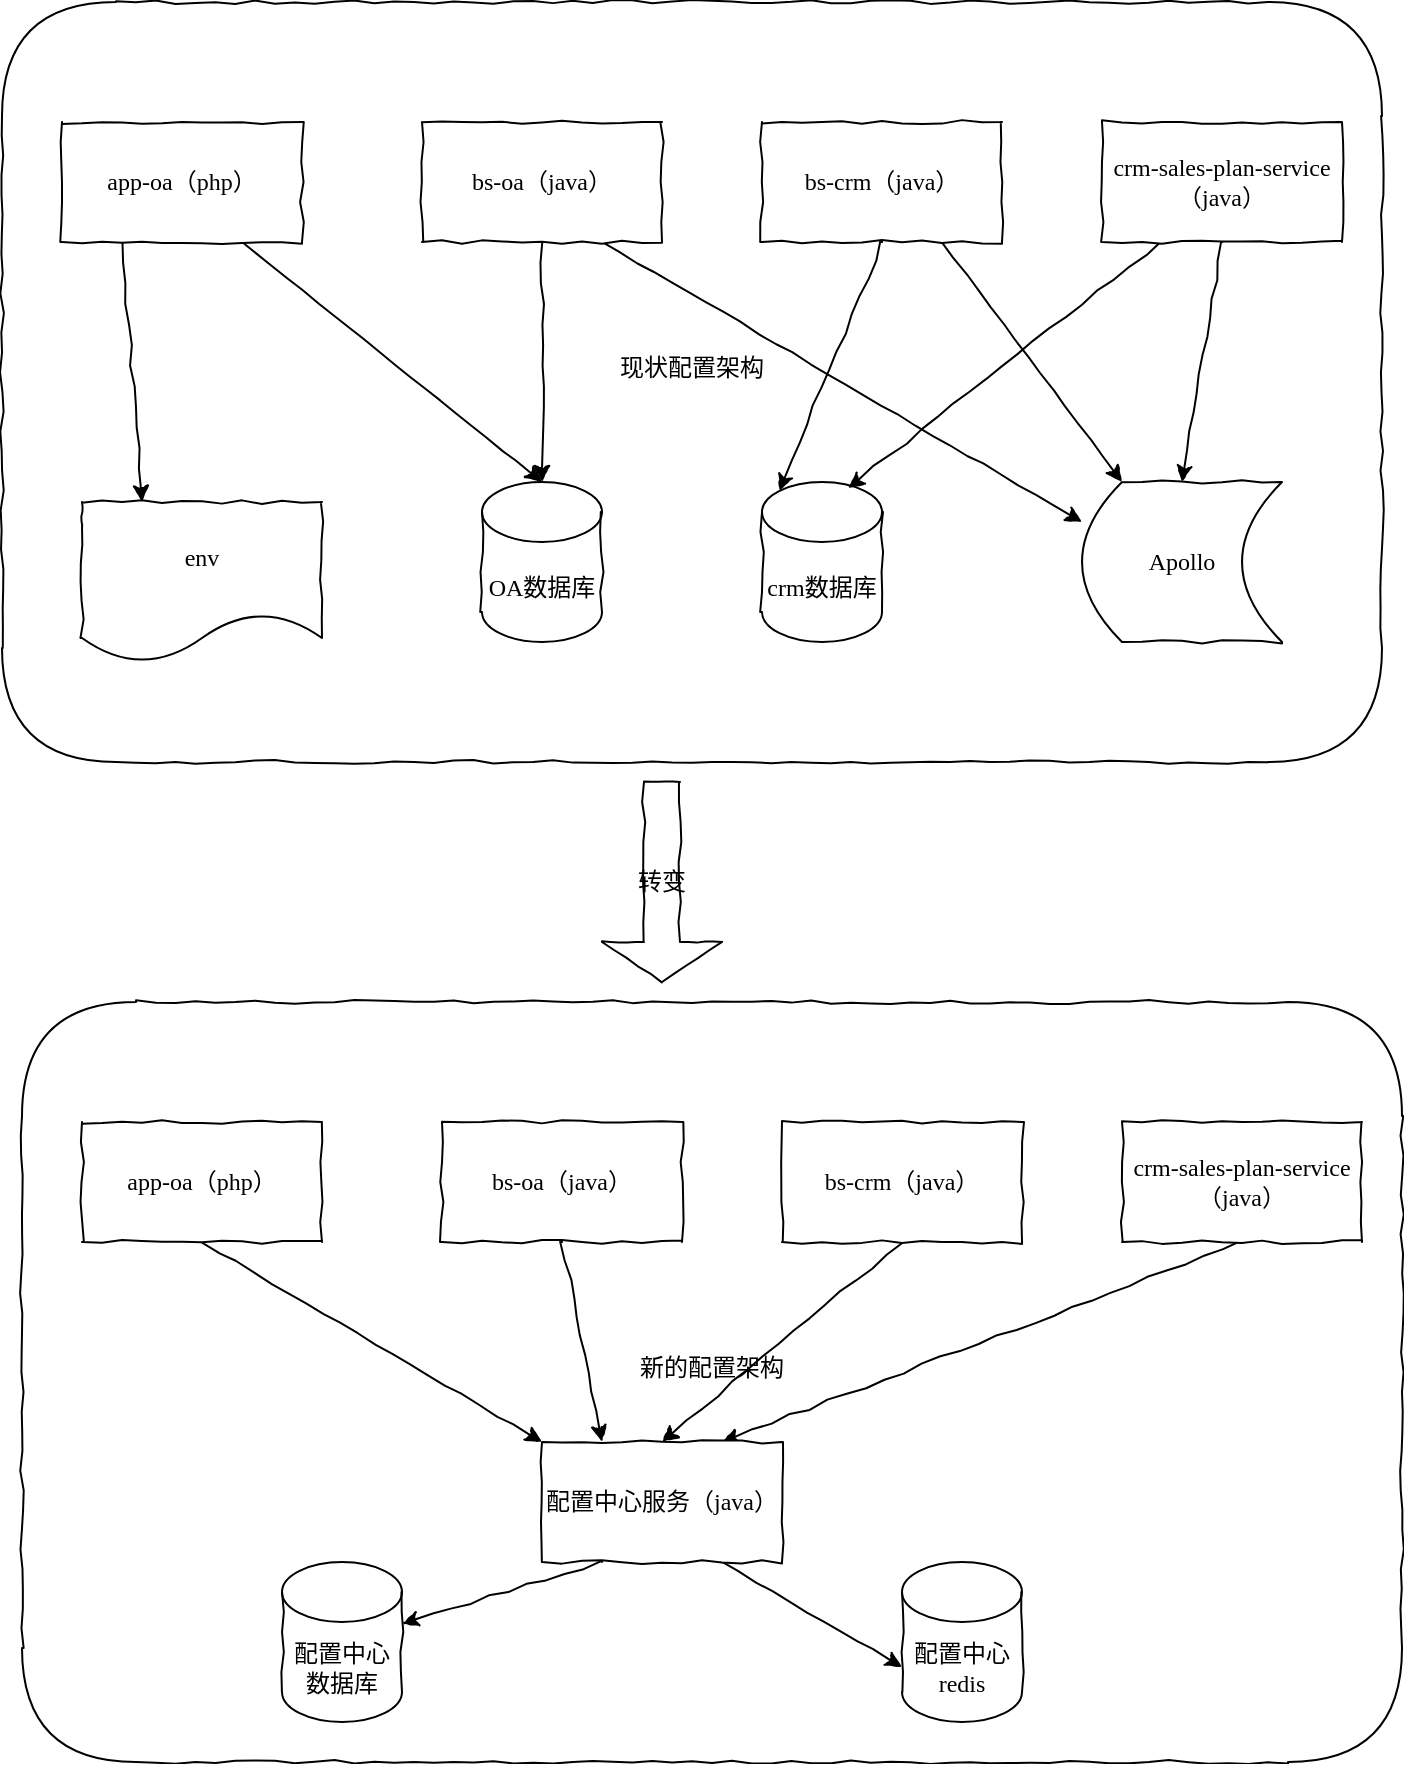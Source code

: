 <mxfile>
    <diagram id="JJm6VJcXKFNIuCCy-bZ_" name="Page-1">
        <mxGraphModel dx="1071" dy="787" grid="1" gridSize="10" guides="1" tooltips="1" connect="1" arrows="1" fold="1" page="1" pageScale="1" pageWidth="850" pageHeight="1100" math="0" shadow="0">
            <root>
                <mxCell id="0"/>
                <mxCell id="1" parent="0"/>
                <mxCell id="2" value="&lt;font face=&quot;Comic Sans MS&quot;&gt;现状配置架构&lt;br&gt;&lt;br&gt;&lt;/font&gt;" style="rounded=1;whiteSpace=wrap;html=1;comic=4;" vertex="1" parent="1">
                    <mxGeometry x="70" y="210" width="690" height="380" as="geometry"/>
                </mxCell>
                <mxCell id="27" style="edgeStyle=none;comic=1;html=1;exitX=0.5;exitY=1;exitDx=0;exitDy=0;entryX=0.5;entryY=0;entryDx=0;entryDy=0;entryPerimeter=0;fontFamily=Comic Sans MS;" edge="1" parent="1" source="4" target="5">
                    <mxGeometry relative="1" as="geometry"/>
                </mxCell>
                <mxCell id="28" style="edgeStyle=none;comic=1;html=1;exitX=0.75;exitY=1;exitDx=0;exitDy=0;entryX=0;entryY=0.25;entryDx=0;entryDy=0;fontFamily=Comic Sans MS;" edge="1" parent="1" source="4" target="19">
                    <mxGeometry relative="1" as="geometry"/>
                </mxCell>
                <mxCell id="4" value="&lt;font face=&quot;Comic Sans MS&quot;&gt;bs-oa（java）&lt;/font&gt;" style="rounded=0;whiteSpace=wrap;html=1;comic=1;" vertex="1" parent="1">
                    <mxGeometry x="280" y="270" width="120" height="60" as="geometry"/>
                </mxCell>
                <mxCell id="5" value="&lt;font face=&quot;Comic Sans MS&quot;&gt;OA数据库&lt;/font&gt;" style="shape=cylinder3;whiteSpace=wrap;html=1;boundedLbl=1;backgroundOutline=1;size=15;comic=1;" vertex="1" parent="1">
                    <mxGeometry x="310" y="450" width="60" height="80" as="geometry"/>
                </mxCell>
                <mxCell id="7" value="&lt;font face=&quot;Comic Sans MS&quot;&gt;crm数据库&lt;/font&gt;" style="shape=cylinder3;whiteSpace=wrap;html=1;boundedLbl=1;backgroundOutline=1;size=15;comic=1;" vertex="1" parent="1">
                    <mxGeometry x="450" y="450" width="60" height="80" as="geometry"/>
                </mxCell>
                <mxCell id="29" style="edgeStyle=none;comic=1;html=1;exitX=0.5;exitY=1;exitDx=0;exitDy=0;entryX=0.145;entryY=0;entryDx=0;entryDy=4.35;entryPerimeter=0;fontFamily=Comic Sans MS;" edge="1" parent="1" source="9" target="7">
                    <mxGeometry relative="1" as="geometry"/>
                </mxCell>
                <mxCell id="30" style="edgeStyle=none;comic=1;html=1;exitX=0.75;exitY=1;exitDx=0;exitDy=0;fontFamily=Comic Sans MS;" edge="1" parent="1" source="9" target="19">
                    <mxGeometry relative="1" as="geometry"/>
                </mxCell>
                <mxCell id="9" value="&lt;font face=&quot;Comic Sans MS&quot;&gt;bs-crm（java）&lt;/font&gt;" style="rounded=0;whiteSpace=wrap;html=1;comic=1;" vertex="1" parent="1">
                    <mxGeometry x="450" y="270" width="120" height="60" as="geometry"/>
                </mxCell>
                <mxCell id="31" style="edgeStyle=none;comic=1;html=1;exitX=0.25;exitY=1;exitDx=0;exitDy=0;entryX=0.717;entryY=0.038;entryDx=0;entryDy=0;entryPerimeter=0;fontFamily=Comic Sans MS;" edge="1" parent="1" source="10" target="7">
                    <mxGeometry relative="1" as="geometry"/>
                </mxCell>
                <mxCell id="32" style="edgeStyle=none;comic=1;html=1;exitX=0.5;exitY=1;exitDx=0;exitDy=0;entryX=0.5;entryY=0;entryDx=0;entryDy=0;fontFamily=Comic Sans MS;" edge="1" parent="1" source="10" target="19">
                    <mxGeometry relative="1" as="geometry"/>
                </mxCell>
                <mxCell id="10" value="&lt;font face=&quot;Comic Sans MS&quot;&gt;crm-sales-plan-service（java）&lt;/font&gt;" style="rounded=0;whiteSpace=wrap;html=1;comic=1;" vertex="1" parent="1">
                    <mxGeometry x="620" y="270" width="120" height="60" as="geometry"/>
                </mxCell>
                <mxCell id="11" value="env" style="shape=document;whiteSpace=wrap;html=1;boundedLbl=1;comic=1;fontFamily=Comic Sans MS;" vertex="1" parent="1">
                    <mxGeometry x="110" y="460" width="120" height="80" as="geometry"/>
                </mxCell>
                <mxCell id="21" style="edgeStyle=none;html=1;exitX=0.25;exitY=1;exitDx=0;exitDy=0;fontFamily=Comic Sans MS;Comic=1;comic=1;" edge="1" parent="1" source="13">
                    <mxGeometry relative="1" as="geometry">
                        <mxPoint x="140" y="460" as="targetPoint"/>
                    </mxGeometry>
                </mxCell>
                <mxCell id="26" style="edgeStyle=none;comic=1;html=1;exitX=0.75;exitY=1;exitDx=0;exitDy=0;entryX=0.5;entryY=0;entryDx=0;entryDy=0;entryPerimeter=0;fontFamily=Comic Sans MS;" edge="1" parent="1" source="13" target="5">
                    <mxGeometry relative="1" as="geometry"/>
                </mxCell>
                <mxCell id="13" value="&lt;font face=&quot;Comic Sans MS&quot;&gt;app-oa（php）&lt;/font&gt;" style="rounded=0;whiteSpace=wrap;html=1;comic=1;" vertex="1" parent="1">
                    <mxGeometry x="100" y="270" width="120" height="60" as="geometry"/>
                </mxCell>
                <mxCell id="19" value="Apollo" style="shape=dataStorage;whiteSpace=wrap;html=1;fixedSize=1;comic=1;fontFamily=Comic Sans MS;" vertex="1" parent="1">
                    <mxGeometry x="610" y="450" width="100" height="80" as="geometry"/>
                </mxCell>
                <mxCell id="33" value="&lt;font face=&quot;Comic Sans MS&quot;&gt;新的配置架构&lt;br&gt;&lt;br&gt;&lt;/font&gt;" style="rounded=1;whiteSpace=wrap;html=1;comic=4;" vertex="1" parent="1">
                    <mxGeometry x="80" y="710" width="690" height="380" as="geometry"/>
                </mxCell>
                <mxCell id="52" style="edgeStyle=none;comic=1;html=1;exitX=0.5;exitY=1;exitDx=0;exitDy=0;entryX=0.25;entryY=0;entryDx=0;entryDy=0;fontFamily=Comic Sans MS;" edge="1" parent="1" source="36" target="50">
                    <mxGeometry relative="1" as="geometry"/>
                </mxCell>
                <mxCell id="36" value="&lt;font face=&quot;Comic Sans MS&quot;&gt;bs-oa（java）&lt;/font&gt;" style="rounded=0;whiteSpace=wrap;html=1;comic=1;" vertex="1" parent="1">
                    <mxGeometry x="290" y="770" width="120" height="60" as="geometry"/>
                </mxCell>
                <mxCell id="37" value="&lt;font face=&quot;Comic Sans MS&quot;&gt;配置中心数据库&lt;/font&gt;" style="shape=cylinder3;whiteSpace=wrap;html=1;boundedLbl=1;backgroundOutline=1;size=15;comic=1;" vertex="1" parent="1">
                    <mxGeometry x="210" y="990" width="60" height="80" as="geometry"/>
                </mxCell>
                <mxCell id="38" value="&lt;font face=&quot;Comic Sans MS&quot;&gt;配置中心redis&lt;/font&gt;" style="shape=cylinder3;whiteSpace=wrap;html=1;boundedLbl=1;backgroundOutline=1;size=15;comic=1;" vertex="1" parent="1">
                    <mxGeometry x="520" y="990" width="60" height="80" as="geometry"/>
                </mxCell>
                <mxCell id="53" style="edgeStyle=none;comic=1;html=1;exitX=0.5;exitY=1;exitDx=0;exitDy=0;entryX=0.5;entryY=0;entryDx=0;entryDy=0;fontFamily=Comic Sans MS;" edge="1" parent="1" source="41" target="50">
                    <mxGeometry relative="1" as="geometry"/>
                </mxCell>
                <mxCell id="41" value="&lt;font face=&quot;Comic Sans MS&quot;&gt;bs-crm（java）&lt;/font&gt;" style="rounded=0;whiteSpace=wrap;html=1;comic=1;" vertex="1" parent="1">
                    <mxGeometry x="460" y="770" width="120" height="60" as="geometry"/>
                </mxCell>
                <mxCell id="54" style="edgeStyle=none;comic=1;html=1;exitX=0.5;exitY=1;exitDx=0;exitDy=0;entryX=0.75;entryY=0;entryDx=0;entryDy=0;fontFamily=Comic Sans MS;" edge="1" parent="1" source="44" target="50">
                    <mxGeometry relative="1" as="geometry"/>
                </mxCell>
                <mxCell id="44" value="&lt;font face=&quot;Comic Sans MS&quot;&gt;crm-sales-plan-service（java）&lt;/font&gt;" style="rounded=0;whiteSpace=wrap;html=1;comic=1;" vertex="1" parent="1">
                    <mxGeometry x="630" y="770" width="120" height="60" as="geometry"/>
                </mxCell>
                <mxCell id="51" style="edgeStyle=none;comic=1;html=1;exitX=0.5;exitY=1;exitDx=0;exitDy=0;entryX=0;entryY=0;entryDx=0;entryDy=0;fontFamily=Comic Sans MS;" edge="1" parent="1" source="48" target="50">
                    <mxGeometry relative="1" as="geometry"/>
                </mxCell>
                <mxCell id="48" value="&lt;font face=&quot;Comic Sans MS&quot;&gt;app-oa（php）&lt;/font&gt;" style="rounded=0;whiteSpace=wrap;html=1;comic=1;" vertex="1" parent="1">
                    <mxGeometry x="110" y="770" width="120" height="60" as="geometry"/>
                </mxCell>
                <mxCell id="55" style="edgeStyle=none;comic=1;html=1;exitX=0.25;exitY=1;exitDx=0;exitDy=0;fontFamily=Comic Sans MS;" edge="1" parent="1" source="50" target="37">
                    <mxGeometry relative="1" as="geometry"/>
                </mxCell>
                <mxCell id="56" style="edgeStyle=none;comic=1;html=1;exitX=0.75;exitY=1;exitDx=0;exitDy=0;entryX=0;entryY=0;entryDx=0;entryDy=52.5;entryPerimeter=0;fontFamily=Comic Sans MS;" edge="1" parent="1" source="50" target="38">
                    <mxGeometry relative="1" as="geometry"/>
                </mxCell>
                <mxCell id="50" value="&lt;font face=&quot;Comic Sans MS&quot;&gt;配置中心服务（java）&lt;/font&gt;" style="rounded=0;whiteSpace=wrap;html=1;comic=1;" vertex="1" parent="1">
                    <mxGeometry x="340" y="930" width="120" height="60" as="geometry"/>
                </mxCell>
                <mxCell id="57" value="转变" style="shape=singleArrow;direction=south;whiteSpace=wrap;html=1;comic=1;fontFamily=Comic Sans MS;" vertex="1" parent="1">
                    <mxGeometry x="370" y="600" width="60" height="100" as="geometry"/>
                </mxCell>
            </root>
        </mxGraphModel>
    </diagram>
</mxfile>